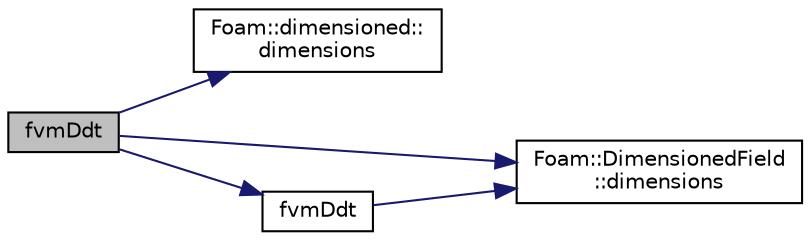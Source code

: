 digraph "fvmDdt"
{
  bgcolor="transparent";
  edge [fontname="Helvetica",fontsize="10",labelfontname="Helvetica",labelfontsize="10"];
  node [fontname="Helvetica",fontsize="10",shape=record];
  rankdir="LR";
  Node54 [label="fvmDdt",height=0.2,width=0.4,color="black", fillcolor="grey75", style="filled", fontcolor="black"];
  Node54 -> Node55 [color="midnightblue",fontsize="10",style="solid",fontname="Helvetica"];
  Node55 [label="Foam::dimensioned::\ldimensions",height=0.2,width=0.4,color="black",URL="$a27473.html#a512673c2674ca2d38885f1bb5f6994fb",tooltip="Return const reference to dimensions. "];
  Node54 -> Node56 [color="midnightblue",fontsize="10",style="solid",fontname="Helvetica"];
  Node56 [label="Foam::DimensionedField\l::dimensions",height=0.2,width=0.4,color="black",URL="$a27497.html#a512673c2674ca2d38885f1bb5f6994fb",tooltip="Return dimensions. "];
  Node54 -> Node57 [color="midnightblue",fontsize="10",style="solid",fontname="Helvetica"];
  Node57 [label="fvmDdt",height=0.2,width=0.4,color="black",URL="$a23321.html#a8602a98a4ac41054bb3dcf8adc93b94b"];
  Node57 -> Node56 [color="midnightblue",fontsize="10",style="solid",fontname="Helvetica"];
}
